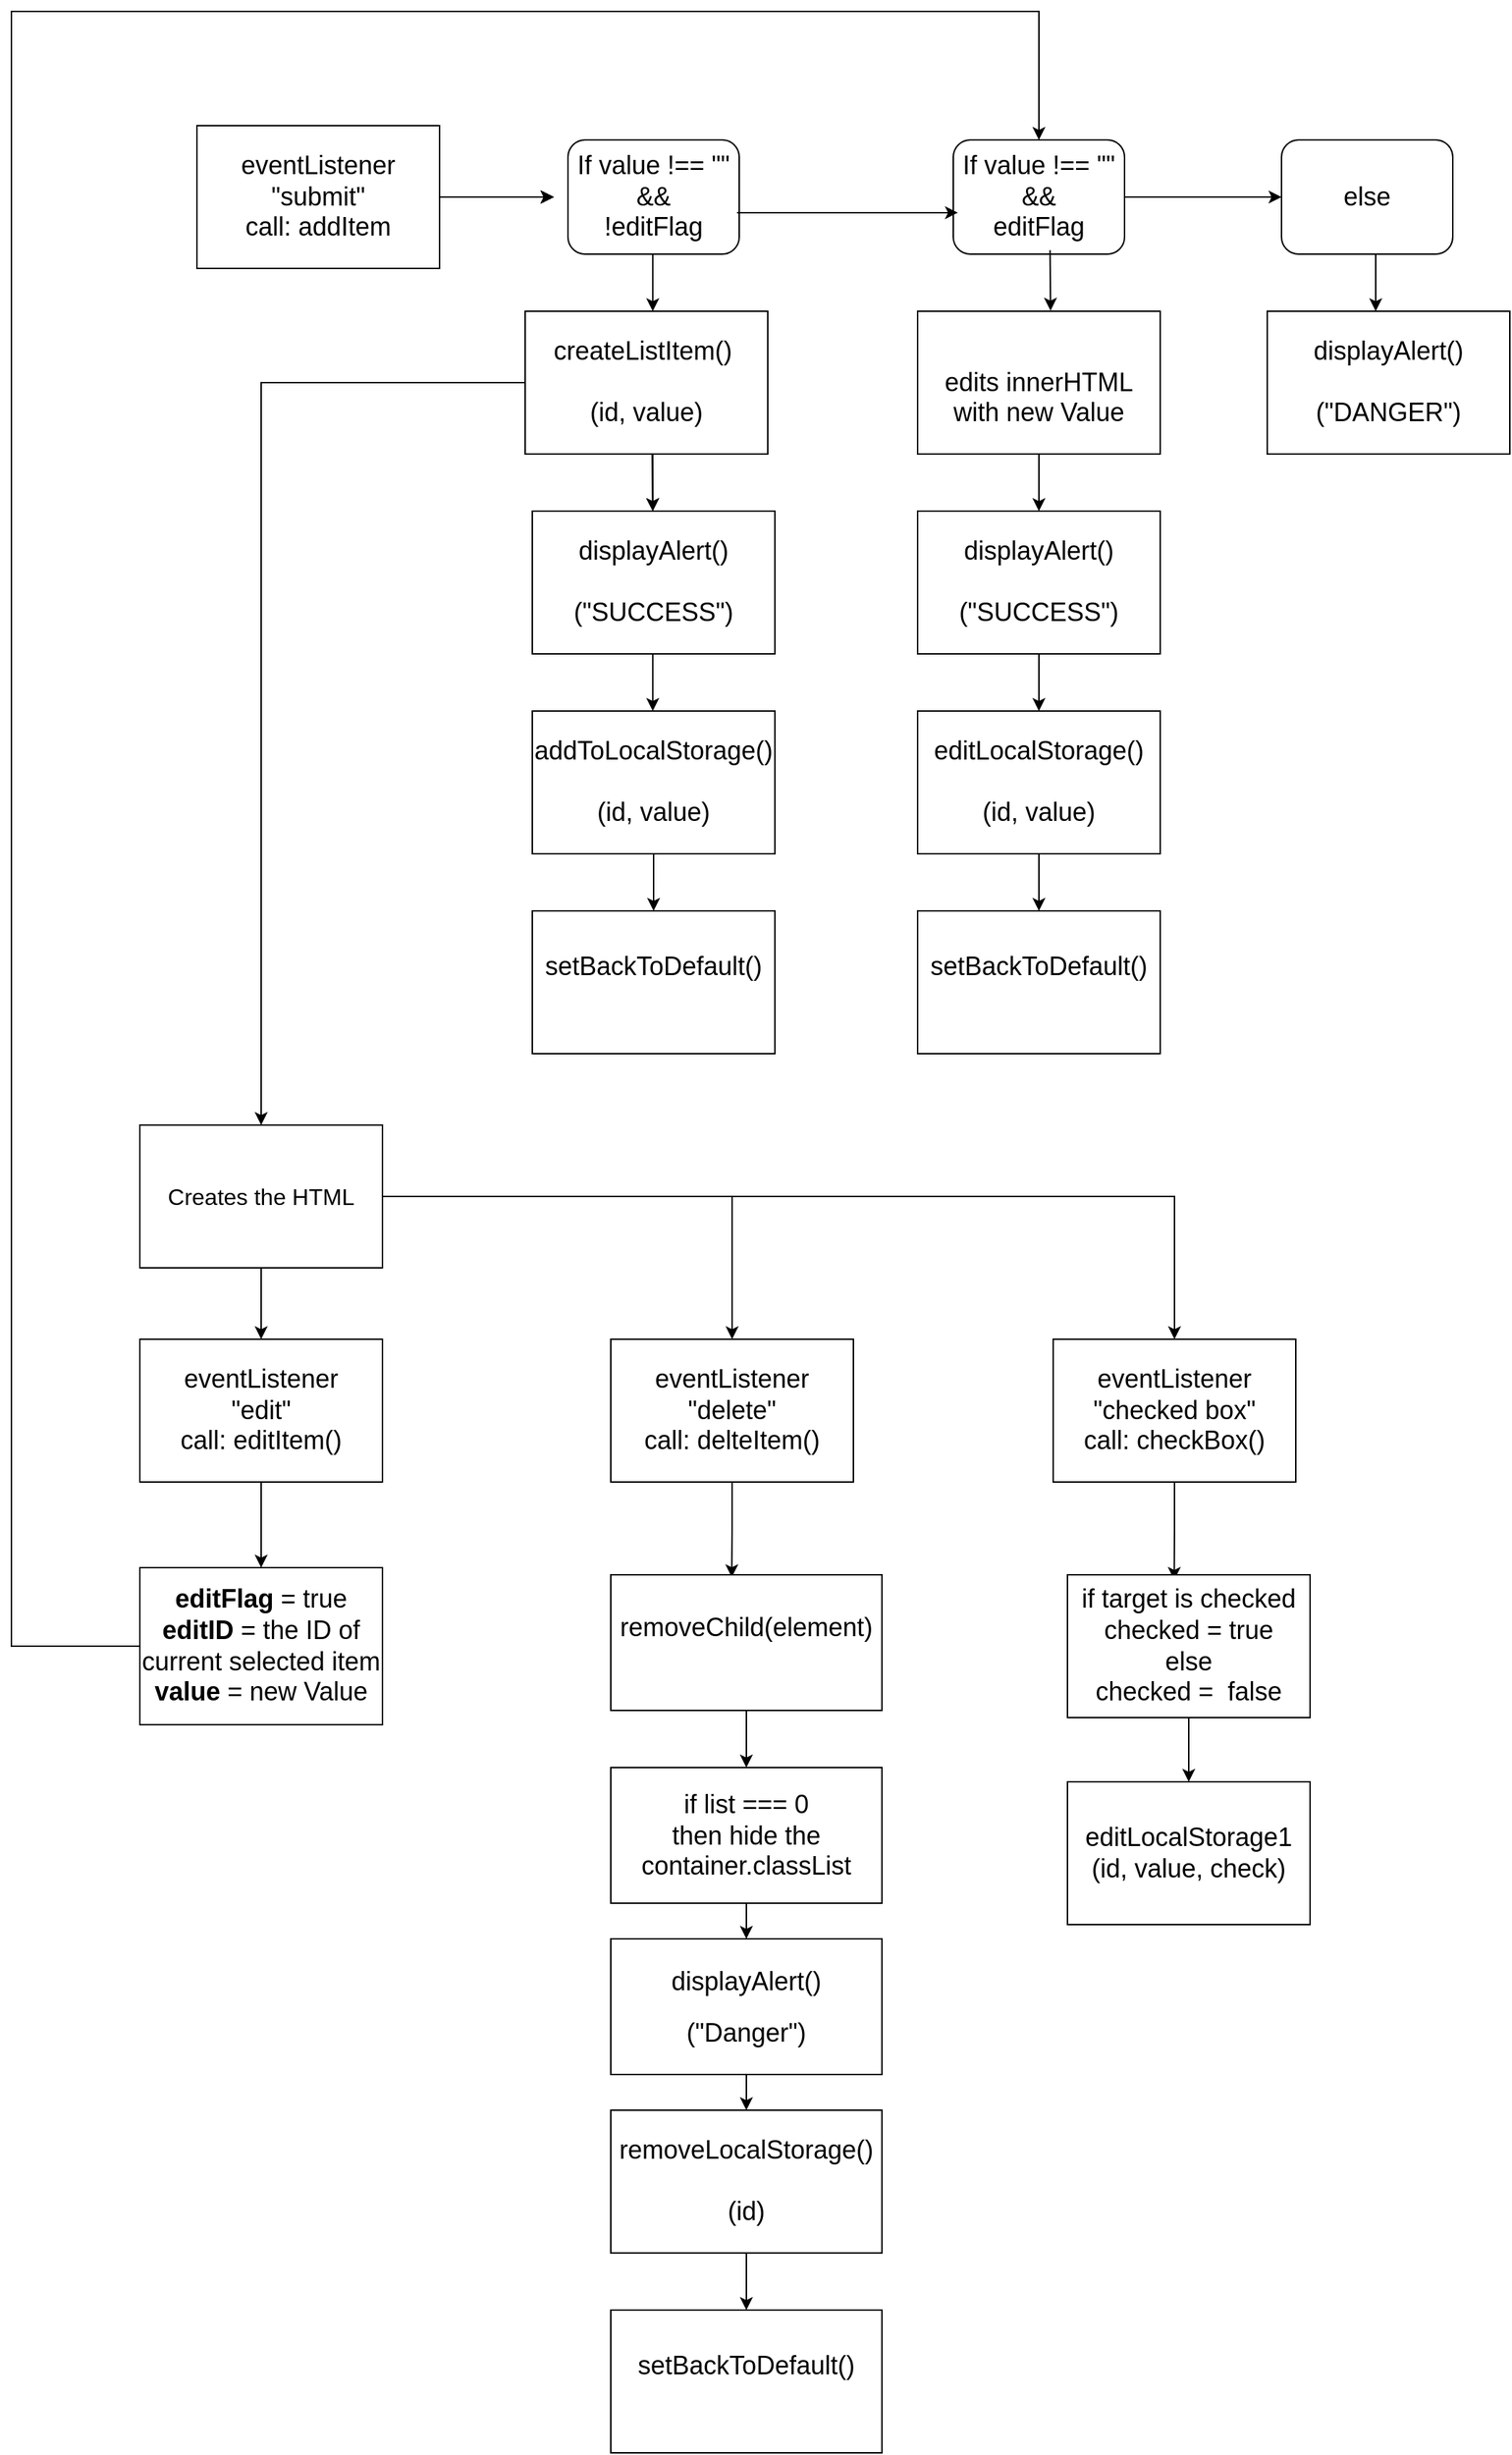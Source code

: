<mxfile version="15.7.3" type="device" pages="13"><diagram id="e093c3a3-07e3-3ea9-9c36-e4d661098359" name="01 - app"><mxGraphModel dx="1504" dy="680" grid="1" gridSize="10" guides="1" tooltips="1" connect="1" arrows="1" fold="1" page="1" pageScale="1" pageWidth="3300" pageHeight="4681" background="#ffffff" math="0" shadow="0"><root><mxCell id="0"/><mxCell id="1" parent="0"/><mxCell id="VBJ3UDyJaXbYeiHf7Ruk-11" value="&lt;font style=&quot;font-size: 18px&quot;&gt;eventListener&lt;br&gt;&quot;submit&quot;&lt;br&gt;call: addItem&lt;/font&gt;" style="rounded=0;whiteSpace=wrap;html=1;" vertex="1" parent="1"><mxGeometry x="230" y="180" width="170" height="100" as="geometry"/></mxCell><mxCell id="VBJ3UDyJaXbYeiHf7Ruk-12" value="" style="endArrow=classic;html=1;rounded=0;fontSize=18;exitX=1;exitY=0.5;exitDx=0;exitDy=0;" edge="1" parent="1" source="VBJ3UDyJaXbYeiHf7Ruk-11"><mxGeometry width="50" height="50" relative="1" as="geometry"><mxPoint x="410" y="245" as="sourcePoint"/><mxPoint x="480" y="230" as="targetPoint"/><Array as="points"/></mxGeometry></mxCell><mxCell id="VBJ3UDyJaXbYeiHf7Ruk-14" value="If value !== &quot;&quot;&lt;br&gt;&amp;amp;&amp;amp;&lt;br&gt;!editFlag" style="rounded=1;whiteSpace=wrap;html=1;fontSize=18;" vertex="1" parent="1"><mxGeometry x="490" y="190" width="120" height="80" as="geometry"/></mxCell><mxCell id="VBJ3UDyJaXbYeiHf7Ruk-73" style="edgeStyle=orthogonalEdgeStyle;rounded=0;orthogonalLoop=1;jettySize=auto;html=1;exitX=0;exitY=0.5;exitDx=0;exitDy=0;entryX=0.5;entryY=0;entryDx=0;entryDy=0;fontSize=18;" edge="1" parent="1" source="VBJ3UDyJaXbYeiHf7Ruk-17" target="VBJ3UDyJaXbYeiHf7Ruk-72"><mxGeometry relative="1" as="geometry"/></mxCell><mxCell id="VBJ3UDyJaXbYeiHf7Ruk-17" value="&lt;font style=&quot;font-size: 18px&quot;&gt;createListItem()&amp;nbsp;&lt;br&gt;&lt;br&gt;(id, value)&lt;/font&gt;" style="rounded=0;whiteSpace=wrap;html=1;" vertex="1" parent="1"><mxGeometry x="460" y="310" width="170" height="100" as="geometry"/></mxCell><mxCell id="VBJ3UDyJaXbYeiHf7Ruk-18" value="&lt;font style=&quot;font-size: 18px&quot;&gt;displayAlert()&lt;br&gt;&lt;br&gt;(&quot;SUCCESS&quot;)&lt;br&gt;&lt;/font&gt;" style="rounded=0;whiteSpace=wrap;html=1;" vertex="1" parent="1"><mxGeometry x="465" y="450" width="170" height="100" as="geometry"/></mxCell><mxCell id="VBJ3UDyJaXbYeiHf7Ruk-71" value="" style="edgeStyle=orthogonalEdgeStyle;rounded=0;orthogonalLoop=1;jettySize=auto;html=1;fontSize=18;" edge="1" parent="1" source="VBJ3UDyJaXbYeiHf7Ruk-19" target="VBJ3UDyJaXbYeiHf7Ruk-44"><mxGeometry relative="1" as="geometry"/></mxCell><mxCell id="VBJ3UDyJaXbYeiHf7Ruk-19" value="&lt;font style=&quot;font-size: 18px&quot;&gt;addToLocalStorage()&lt;br&gt;&lt;br&gt;(id, value)&lt;/font&gt;" style="rounded=0;whiteSpace=wrap;html=1;" vertex="1" parent="1"><mxGeometry x="465" y="590" width="170" height="100" as="geometry"/></mxCell><mxCell id="VBJ3UDyJaXbYeiHf7Ruk-40" value="" style="endArrow=classic;html=1;rounded=0;fontSize=18;" edge="1" parent="1"><mxGeometry width="50" height="50" relative="1" as="geometry"><mxPoint x="549.41" y="410" as="sourcePoint"/><mxPoint x="549.41" y="450" as="targetPoint"/></mxGeometry></mxCell><mxCell id="VBJ3UDyJaXbYeiHf7Ruk-42" value="" style="endArrow=classic;html=1;rounded=0;fontSize=18;" edge="1" parent="1"><mxGeometry width="50" height="50" relative="1" as="geometry"><mxPoint x="549.41" y="550" as="sourcePoint"/><mxPoint x="549.41" y="590" as="targetPoint"/></mxGeometry></mxCell><mxCell id="VBJ3UDyJaXbYeiHf7Ruk-43" value="" style="endArrow=classic;html=1;rounded=0;fontSize=18;" edge="1" parent="1"><mxGeometry width="50" height="50" relative="1" as="geometry"><mxPoint x="549.41" y="270" as="sourcePoint"/><mxPoint x="549.41" y="310" as="targetPoint"/></mxGeometry></mxCell><mxCell id="VBJ3UDyJaXbYeiHf7Ruk-44" value="&lt;font style=&quot;font-size: 18px&quot;&gt;setBackToDefault()&lt;br&gt;&lt;br&gt;&lt;/font&gt;" style="rounded=0;whiteSpace=wrap;html=1;" vertex="1" parent="1"><mxGeometry x="465" y="730" width="170" height="100" as="geometry"/></mxCell><mxCell id="VBJ3UDyJaXbYeiHf7Ruk-45" value="If value !== &quot;&quot;&lt;br&gt;&amp;amp;&amp;amp;&lt;br&gt;editFlag" style="rounded=1;whiteSpace=wrap;html=1;fontSize=18;" vertex="1" parent="1"><mxGeometry x="760" y="190" width="120" height="80" as="geometry"/></mxCell><mxCell id="VBJ3UDyJaXbYeiHf7Ruk-46" value="" style="endArrow=classic;html=1;rounded=0;fontSize=18;exitX=1;exitY=0.5;exitDx=0;exitDy=0;" edge="1" parent="1" source="VBJ3UDyJaXbYeiHf7Ruk-11"><mxGeometry width="50" height="50" relative="1" as="geometry"><mxPoint x="400" y="230" as="sourcePoint"/><mxPoint x="480" y="230" as="targetPoint"/><Array as="points"/></mxGeometry></mxCell><mxCell id="VBJ3UDyJaXbYeiHf7Ruk-47" value="" style="endArrow=classic;html=1;rounded=0;fontSize=18;exitX=1;exitY=0.5;exitDx=0;exitDy=0;" edge="1" parent="1" source="VBJ3UDyJaXbYeiHf7Ruk-11"><mxGeometry width="50" height="50" relative="1" as="geometry"><mxPoint x="400" y="230" as="sourcePoint"/><mxPoint x="480" y="230" as="targetPoint"/><Array as="points"><mxPoint x="430" y="230"/></Array></mxGeometry></mxCell><mxCell id="VBJ3UDyJaXbYeiHf7Ruk-48" value="" style="endArrow=classic;html=1;rounded=0;fontSize=18;exitX=1;exitY=0.5;exitDx=0;exitDy=0;" edge="1" parent="1" source="VBJ3UDyJaXbYeiHf7Ruk-11"><mxGeometry width="50" height="50" relative="1" as="geometry"><mxPoint x="400" y="230" as="sourcePoint"/><mxPoint x="480" y="230" as="targetPoint"/><Array as="points"/></mxGeometry></mxCell><mxCell id="VBJ3UDyJaXbYeiHf7Ruk-49" value="" style="endArrow=classic;html=1;rounded=0;fontSize=18;exitX=1;exitY=0.5;exitDx=0;exitDy=0;" edge="1" parent="1" source="VBJ3UDyJaXbYeiHf7Ruk-11"><mxGeometry width="50" height="50" relative="1" as="geometry"><mxPoint x="400" y="230" as="sourcePoint"/><mxPoint x="480" y="230" as="targetPoint"/><Array as="points"><mxPoint x="440" y="230"/></Array></mxGeometry></mxCell><mxCell id="VBJ3UDyJaXbYeiHf7Ruk-50" value="" style="endArrow=classic;html=1;rounded=0;fontSize=18;exitX=0.987;exitY=0.637;exitDx=0;exitDy=0;exitPerimeter=0;entryX=0.027;entryY=0.637;entryDx=0;entryDy=0;entryPerimeter=0;" edge="1" parent="1" source="VBJ3UDyJaXbYeiHf7Ruk-14" target="VBJ3UDyJaXbYeiHf7Ruk-45"><mxGeometry width="50" height="50" relative="1" as="geometry"><mxPoint x="660" y="255" as="sourcePoint"/><mxPoint x="750" y="240" as="targetPoint"/></mxGeometry></mxCell><mxCell id="VBJ3UDyJaXbYeiHf7Ruk-68" value="" style="edgeStyle=orthogonalEdgeStyle;rounded=0;orthogonalLoop=1;jettySize=auto;html=1;fontSize=18;" edge="1" parent="1" source="VBJ3UDyJaXbYeiHf7Ruk-52" target="VBJ3UDyJaXbYeiHf7Ruk-54"><mxGeometry relative="1" as="geometry"/></mxCell><mxCell id="VBJ3UDyJaXbYeiHf7Ruk-52" value="&lt;font style=&quot;font-size: 18px&quot;&gt;&lt;br&gt;edits innerHTML&lt;br&gt;with new Value&lt;br&gt;&lt;/font&gt;" style="rounded=0;whiteSpace=wrap;html=1;" vertex="1" parent="1"><mxGeometry x="735" y="310" width="170" height="100" as="geometry"/></mxCell><mxCell id="VBJ3UDyJaXbYeiHf7Ruk-69" value="" style="edgeStyle=orthogonalEdgeStyle;rounded=0;orthogonalLoop=1;jettySize=auto;html=1;fontSize=18;" edge="1" parent="1" source="VBJ3UDyJaXbYeiHf7Ruk-54" target="VBJ3UDyJaXbYeiHf7Ruk-55"><mxGeometry relative="1" as="geometry"/></mxCell><mxCell id="VBJ3UDyJaXbYeiHf7Ruk-54" value="&lt;font style=&quot;font-size: 18px&quot;&gt;displayAlert()&lt;br&gt;&lt;br&gt;(&quot;SUCCESS&quot;)&lt;br&gt;&lt;/font&gt;" style="rounded=0;whiteSpace=wrap;html=1;" vertex="1" parent="1"><mxGeometry x="735" y="450" width="170" height="100" as="geometry"/></mxCell><mxCell id="VBJ3UDyJaXbYeiHf7Ruk-70" value="" style="edgeStyle=orthogonalEdgeStyle;rounded=0;orthogonalLoop=1;jettySize=auto;html=1;fontSize=18;" edge="1" parent="1" source="VBJ3UDyJaXbYeiHf7Ruk-55" target="VBJ3UDyJaXbYeiHf7Ruk-56"><mxGeometry relative="1" as="geometry"/></mxCell><mxCell id="VBJ3UDyJaXbYeiHf7Ruk-55" value="&lt;font style=&quot;font-size: 18px&quot;&gt;editLocalStorage()&lt;br&gt;&lt;br&gt;(id, value)&lt;/font&gt;" style="rounded=0;whiteSpace=wrap;html=1;" vertex="1" parent="1"><mxGeometry x="735" y="590" width="170" height="100" as="geometry"/></mxCell><mxCell id="VBJ3UDyJaXbYeiHf7Ruk-56" value="&lt;font style=&quot;font-size: 18px&quot;&gt;setBackToDefault()&lt;br&gt;&lt;br&gt;&lt;/font&gt;" style="rounded=0;whiteSpace=wrap;html=1;" vertex="1" parent="1"><mxGeometry x="735" y="730" width="170" height="100" as="geometry"/></mxCell><mxCell id="VBJ3UDyJaXbYeiHf7Ruk-57" value="else" style="rounded=1;whiteSpace=wrap;html=1;fontSize=18;" vertex="1" parent="1"><mxGeometry x="990" y="190" width="120" height="80" as="geometry"/></mxCell><mxCell id="VBJ3UDyJaXbYeiHf7Ruk-58" value="&lt;font style=&quot;font-size: 18px&quot;&gt;displayAlert()&lt;br&gt;&lt;br&gt;(&quot;DANGER&quot;)&lt;br&gt;&lt;/font&gt;" style="rounded=0;whiteSpace=wrap;html=1;" vertex="1" parent="1"><mxGeometry x="980" y="310" width="170" height="100" as="geometry"/></mxCell><mxCell id="VBJ3UDyJaXbYeiHf7Ruk-59" value="" style="endArrow=classic;html=1;rounded=0;fontSize=18;entryX=0;entryY=0.5;entryDx=0;entryDy=0;exitX=1;exitY=0.5;exitDx=0;exitDy=0;" edge="1" parent="1" source="VBJ3UDyJaXbYeiHf7Ruk-45" target="VBJ3UDyJaXbYeiHf7Ruk-57"><mxGeometry width="50" height="50" relative="1" as="geometry"><mxPoint x="900" y="280" as="sourcePoint"/><mxPoint x="950" y="230" as="targetPoint"/><Array as="points"><mxPoint x="930" y="230"/></Array></mxGeometry></mxCell><mxCell id="VBJ3UDyJaXbYeiHf7Ruk-60" value="" style="endArrow=classic;html=1;rounded=0;fontSize=18;" edge="1" parent="1"><mxGeometry width="50" height="50" relative="1" as="geometry"><mxPoint x="1056" y="270" as="sourcePoint"/><mxPoint x="1056" y="310" as="targetPoint"/></mxGeometry></mxCell><mxCell id="VBJ3UDyJaXbYeiHf7Ruk-61" value="" style="endArrow=classic;html=1;rounded=0;fontSize=18;entryX=0.548;entryY=-0.004;entryDx=0;entryDy=0;entryPerimeter=0;exitX=0.565;exitY=0.966;exitDx=0;exitDy=0;exitPerimeter=0;" edge="1" parent="1" source="VBJ3UDyJaXbYeiHf7Ruk-45" target="VBJ3UDyJaXbYeiHf7Ruk-52"><mxGeometry width="50" height="50" relative="1" as="geometry"><mxPoint x="820" y="280" as="sourcePoint"/><mxPoint x="845" y="260" as="targetPoint"/></mxGeometry></mxCell><mxCell id="VBJ3UDyJaXbYeiHf7Ruk-63" value="" style="endArrow=classic;html=1;rounded=0;fontSize=18;" edge="1" parent="1"><mxGeometry width="50" height="50" relative="1" as="geometry"><mxPoint x="549" y="410" as="sourcePoint"/><mxPoint x="549.41" y="450" as="targetPoint"/></mxGeometry></mxCell><mxCell id="VBJ3UDyJaXbYeiHf7Ruk-75" style="edgeStyle=orthogonalEdgeStyle;rounded=0;orthogonalLoop=1;jettySize=auto;html=1;exitX=0.5;exitY=1;exitDx=0;exitDy=0;entryX=0.5;entryY=0;entryDx=0;entryDy=0;fontSize=18;" edge="1" parent="1" source="VBJ3UDyJaXbYeiHf7Ruk-72" target="VBJ3UDyJaXbYeiHf7Ruk-74"><mxGeometry relative="1" as="geometry"/></mxCell><mxCell id="VBJ3UDyJaXbYeiHf7Ruk-78" style="edgeStyle=orthogonalEdgeStyle;rounded=0;orthogonalLoop=1;jettySize=auto;html=1;exitX=1;exitY=0.5;exitDx=0;exitDy=0;entryX=0.5;entryY=0;entryDx=0;entryDy=0;fontSize=18;" edge="1" parent="1" source="VBJ3UDyJaXbYeiHf7Ruk-72" target="VBJ3UDyJaXbYeiHf7Ruk-76"><mxGeometry relative="1" as="geometry"><Array as="points"><mxPoint x="605" y="930"/></Array></mxGeometry></mxCell><mxCell id="VBJ3UDyJaXbYeiHf7Ruk-95" style="edgeStyle=orthogonalEdgeStyle;rounded=0;orthogonalLoop=1;jettySize=auto;html=1;exitX=1;exitY=0.5;exitDx=0;exitDy=0;entryX=0.5;entryY=0;entryDx=0;entryDy=0;fontSize=18;" edge="1" parent="1" source="VBJ3UDyJaXbYeiHf7Ruk-72" target="VBJ3UDyJaXbYeiHf7Ruk-94"><mxGeometry relative="1" as="geometry"/></mxCell><mxCell id="VBJ3UDyJaXbYeiHf7Ruk-72" value="&lt;font size=&quot;3&quot;&gt;Creates the HTML&lt;/font&gt;" style="rounded=0;whiteSpace=wrap;html=1;" vertex="1" parent="1"><mxGeometry x="190" y="880" width="170" height="100" as="geometry"/></mxCell><mxCell id="VBJ3UDyJaXbYeiHf7Ruk-80" style="edgeStyle=orthogonalEdgeStyle;rounded=0;orthogonalLoop=1;jettySize=auto;html=1;exitX=0.5;exitY=1;exitDx=0;exitDy=0;entryX=0.5;entryY=0;entryDx=0;entryDy=0;fontSize=18;" edge="1" parent="1" source="VBJ3UDyJaXbYeiHf7Ruk-74" target="VBJ3UDyJaXbYeiHf7Ruk-79"><mxGeometry relative="1" as="geometry"/></mxCell><mxCell id="VBJ3UDyJaXbYeiHf7Ruk-74" value="&lt;span style=&quot;font-size: 18px&quot;&gt;eventListener&lt;/span&gt;&lt;br style=&quot;font-size: 18px&quot;&gt;&lt;span style=&quot;font-size: 18px&quot;&gt;&quot;edit&quot;&lt;/span&gt;&lt;br style=&quot;font-size: 18px&quot;&gt;&lt;span style=&quot;font-size: 18px&quot;&gt;call: editItem()&lt;/span&gt;" style="rounded=0;whiteSpace=wrap;html=1;" vertex="1" parent="1"><mxGeometry x="190" y="1030" width="170" height="100" as="geometry"/></mxCell><mxCell id="VBJ3UDyJaXbYeiHf7Ruk-86" style="edgeStyle=orthogonalEdgeStyle;rounded=0;orthogonalLoop=1;jettySize=auto;html=1;exitX=0.5;exitY=1;exitDx=0;exitDy=0;entryX=0.446;entryY=0.018;entryDx=0;entryDy=0;entryPerimeter=0;fontSize=18;" edge="1" parent="1" source="VBJ3UDyJaXbYeiHf7Ruk-76" target="VBJ3UDyJaXbYeiHf7Ruk-82"><mxGeometry relative="1" as="geometry"/></mxCell><mxCell id="VBJ3UDyJaXbYeiHf7Ruk-76" value="&lt;span style=&quot;font-size: 18px&quot;&gt;eventListener&lt;/span&gt;&lt;br style=&quot;font-size: 18px&quot;&gt;&lt;span style=&quot;font-size: 18px&quot;&gt;&quot;delete&quot;&lt;/span&gt;&lt;br style=&quot;font-size: 18px&quot;&gt;&lt;span style=&quot;font-size: 18px&quot;&gt;call: delteItem()&lt;/span&gt;" style="rounded=0;whiteSpace=wrap;html=1;" vertex="1" parent="1"><mxGeometry x="520" y="1030" width="170" height="100" as="geometry"/></mxCell><mxCell id="VBJ3UDyJaXbYeiHf7Ruk-81" style="edgeStyle=orthogonalEdgeStyle;rounded=0;orthogonalLoop=1;jettySize=auto;html=1;exitX=0;exitY=0.5;exitDx=0;exitDy=0;entryX=0.5;entryY=0;entryDx=0;entryDy=0;fontSize=18;" edge="1" parent="1" source="VBJ3UDyJaXbYeiHf7Ruk-79" target="VBJ3UDyJaXbYeiHf7Ruk-45"><mxGeometry relative="1" as="geometry"><Array as="points"><mxPoint x="100" y="1245"/><mxPoint x="100" y="100"/><mxPoint x="820" y="100"/></Array></mxGeometry></mxCell><mxCell id="VBJ3UDyJaXbYeiHf7Ruk-79" value="&lt;font style=&quot;font-size: 18px&quot;&gt;&lt;b&gt;editFlag&lt;/b&gt; = true&lt;br&gt;&lt;b&gt;editID&lt;/b&gt; = the ID of current selected item&lt;br&gt;&lt;b&gt;value&lt;/b&gt; = new Value&lt;/font&gt;" style="rounded=0;whiteSpace=wrap;html=1;" vertex="1" parent="1"><mxGeometry x="190" y="1190" width="170" height="110" as="geometry"/></mxCell><mxCell id="VBJ3UDyJaXbYeiHf7Ruk-87" style="edgeStyle=orthogonalEdgeStyle;rounded=0;orthogonalLoop=1;jettySize=auto;html=1;exitX=0.5;exitY=1;exitDx=0;exitDy=0;entryX=0.5;entryY=0;entryDx=0;entryDy=0;fontSize=18;" edge="1" parent="1" source="VBJ3UDyJaXbYeiHf7Ruk-82" target="VBJ3UDyJaXbYeiHf7Ruk-84"><mxGeometry relative="1" as="geometry"/></mxCell><mxCell id="VBJ3UDyJaXbYeiHf7Ruk-82" value="&lt;span style=&quot;font-size: 18px&quot;&gt;removeChild(element)&lt;br&gt;&lt;br&gt;&lt;/span&gt;" style="rounded=0;whiteSpace=wrap;html=1;" vertex="1" parent="1"><mxGeometry x="520" y="1195" width="190" height="95" as="geometry"/></mxCell><mxCell id="VBJ3UDyJaXbYeiHf7Ruk-91" style="edgeStyle=orthogonalEdgeStyle;rounded=0;orthogonalLoop=1;jettySize=auto;html=1;exitX=0.5;exitY=1;exitDx=0;exitDy=0;entryX=0.5;entryY=0;entryDx=0;entryDy=0;fontSize=18;" edge="1" parent="1" source="VBJ3UDyJaXbYeiHf7Ruk-84" target="VBJ3UDyJaXbYeiHf7Ruk-88"><mxGeometry relative="1" as="geometry"/></mxCell><mxCell id="VBJ3UDyJaXbYeiHf7Ruk-84" value="&lt;span style=&quot;font-size: 18px&quot;&gt;if list === 0&lt;br&gt;then hide the container.classList&lt;br&gt;&lt;/span&gt;" style="rounded=0;whiteSpace=wrap;html=1;" vertex="1" parent="1"><mxGeometry x="520" y="1330" width="190" height="95" as="geometry"/></mxCell><mxCell id="VBJ3UDyJaXbYeiHf7Ruk-92" style="edgeStyle=orthogonalEdgeStyle;rounded=0;orthogonalLoop=1;jettySize=auto;html=1;exitX=0.5;exitY=1;exitDx=0;exitDy=0;entryX=0.5;entryY=0;entryDx=0;entryDy=0;fontSize=18;" edge="1" parent="1" source="VBJ3UDyJaXbYeiHf7Ruk-88" target="VBJ3UDyJaXbYeiHf7Ruk-89"><mxGeometry relative="1" as="geometry"/></mxCell><mxCell id="VBJ3UDyJaXbYeiHf7Ruk-88" value="&lt;span style=&quot;font-size: 18px&quot;&gt;displayAlert()&lt;/span&gt;&lt;br style=&quot;font-size: 18px&quot;&gt;&lt;br style=&quot;font-size: 18px&quot;&gt;&lt;span style=&quot;font-size: 18px&quot;&gt;(&quot;Danger&quot;)&lt;/span&gt;&lt;span style=&quot;font-size: 18px&quot;&gt;&lt;br&gt;&lt;/span&gt;" style="rounded=0;whiteSpace=wrap;html=1;" vertex="1" parent="1"><mxGeometry x="520" y="1450" width="190" height="95" as="geometry"/></mxCell><mxCell id="VBJ3UDyJaXbYeiHf7Ruk-93" style="edgeStyle=orthogonalEdgeStyle;rounded=0;orthogonalLoop=1;jettySize=auto;html=1;exitX=0.5;exitY=1;exitDx=0;exitDy=0;entryX=0.5;entryY=0;entryDx=0;entryDy=0;fontSize=18;" edge="1" parent="1" source="VBJ3UDyJaXbYeiHf7Ruk-89" target="VBJ3UDyJaXbYeiHf7Ruk-90"><mxGeometry relative="1" as="geometry"/></mxCell><mxCell id="VBJ3UDyJaXbYeiHf7Ruk-89" value="&lt;font style=&quot;font-size: 18px&quot;&gt;removeLocalStorage()&lt;br&gt;&lt;br&gt;(id)&lt;/font&gt;" style="rounded=0;whiteSpace=wrap;html=1;" vertex="1" parent="1"><mxGeometry x="520" y="1570" width="190" height="100" as="geometry"/></mxCell><mxCell id="VBJ3UDyJaXbYeiHf7Ruk-90" value="&lt;font style=&quot;font-size: 18px&quot;&gt;setBackToDefault()&lt;br&gt;&lt;br&gt;&lt;/font&gt;" style="rounded=0;whiteSpace=wrap;html=1;" vertex="1" parent="1"><mxGeometry x="520" y="1710" width="190" height="100" as="geometry"/></mxCell><mxCell id="VBJ3UDyJaXbYeiHf7Ruk-97" style="edgeStyle=orthogonalEdgeStyle;rounded=0;orthogonalLoop=1;jettySize=auto;html=1;exitX=0.5;exitY=1;exitDx=0;exitDy=0;entryX=0.44;entryY=0.036;entryDx=0;entryDy=0;entryPerimeter=0;fontSize=18;" edge="1" parent="1" source="VBJ3UDyJaXbYeiHf7Ruk-94" target="VBJ3UDyJaXbYeiHf7Ruk-96"><mxGeometry relative="1" as="geometry"/></mxCell><mxCell id="VBJ3UDyJaXbYeiHf7Ruk-94" value="&lt;span style=&quot;font-size: 18px&quot;&gt;eventListener&lt;/span&gt;&lt;br style=&quot;font-size: 18px&quot;&gt;&lt;span style=&quot;font-size: 18px&quot;&gt;&quot;checked box&quot;&lt;/span&gt;&lt;br style=&quot;font-size: 18px&quot;&gt;&lt;span style=&quot;font-size: 18px&quot;&gt;call: checkBox()&lt;/span&gt;" style="rounded=0;whiteSpace=wrap;html=1;" vertex="1" parent="1"><mxGeometry x="830" y="1030" width="170" height="100" as="geometry"/></mxCell><mxCell id="VBJ3UDyJaXbYeiHf7Ruk-99" style="edgeStyle=orthogonalEdgeStyle;rounded=0;orthogonalLoop=1;jettySize=auto;html=1;exitX=0.5;exitY=1;exitDx=0;exitDy=0;entryX=0.5;entryY=0;entryDx=0;entryDy=0;fontSize=18;" edge="1" parent="1" source="VBJ3UDyJaXbYeiHf7Ruk-96" target="VBJ3UDyJaXbYeiHf7Ruk-98"><mxGeometry relative="1" as="geometry"/></mxCell><mxCell id="VBJ3UDyJaXbYeiHf7Ruk-96" value="&lt;span style=&quot;font-size: 18px&quot;&gt;if target is checked&lt;br&gt;checked = true&lt;br&gt;else&lt;br&gt;checked =&amp;nbsp; false&lt;br&gt;&lt;/span&gt;" style="rounded=0;whiteSpace=wrap;html=1;" vertex="1" parent="1"><mxGeometry x="840" y="1195" width="170" height="100" as="geometry"/></mxCell><mxCell id="VBJ3UDyJaXbYeiHf7Ruk-98" value="&lt;span style=&quot;font-size: 18px&quot;&gt;editLocalStorage1&lt;br&gt;(id, value, check)&lt;br&gt;&lt;/span&gt;" style="rounded=0;whiteSpace=wrap;html=1;" vertex="1" parent="1"><mxGeometry x="840" y="1340" width="170" height="100" as="geometry"/></mxCell></root></mxGraphModel></diagram><diagram id="946bade9-0d8f-9310-f6a6-8017435e3fc8" name="02 - steps"><mxGraphModel dx="1278" dy="521" grid="1" gridSize="10" guides="1" tooltips="1" connect="1" arrows="1" fold="1" page="1" pageScale="1" pageWidth="3300" pageHeight="4681" background="#ffffff" math="0" shadow="0"><root><mxCell id="0"/><mxCell id="1" parent="0"/><mxCell id="2" value="Create Node JS web app" style="rounded=0;whiteSpace=wrap;html=1;strokeWidth=2;fontSize=20;align=center;" parent="1" vertex="1"><mxGeometry x="640" y="140" width="340" height="60" as="geometry"/></mxCell><mxCell id="3" value="Create a Dockerfile" style="rounded=0;whiteSpace=wrap;html=1;strokeWidth=2;fontSize=20;align=center;" parent="1" vertex="1"><mxGeometry x="640" y="218" width="340" height="60" as="geometry"/></mxCell><mxCell id="4" value="Build image from dockerfile" style="rounded=0;whiteSpace=wrap;html=1;strokeWidth=2;fontSize=20;align=center;" parent="1" vertex="1"><mxGeometry x="640" y="295" width="340" height="60" as="geometry"/></mxCell><mxCell id="5" value="Run image as container" style="rounded=0;whiteSpace=wrap;html=1;strokeWidth=2;fontSize=20;align=center;" parent="1" vertex="1"><mxGeometry x="640" y="373" width="340" height="60" as="geometry"/></mxCell><mxCell id="6" value="Connect to web app from a browser" style="rounded=0;whiteSpace=wrap;html=1;strokeWidth=2;fontSize=20;align=center;" parent="1" vertex="1"><mxGeometry x="640" y="450" width="340" height="60" as="geometry"/></mxCell><mxCell id="7" value="" style="endArrow=classic;html=1;strokeWidth=3;fontSize=20;" parent="1" edge="1"><mxGeometry width="50" height="50" relative="1" as="geometry"><mxPoint x="620" y="140" as="sourcePoint"/><mxPoint x="620" y="520" as="targetPoint"/></mxGeometry></mxCell><mxCell id="8" value="Steps" style="text;html=1;strokeColor=none;fillColor=none;align=center;verticalAlign=middle;whiteSpace=wrap;rounded=0;fontSize=20;" parent="1" vertex="1"><mxGeometry x="560" y="140" width="60" height="30" as="geometry"/></mxCell></root></mxGraphModel></diagram><diagram id="d43b1dd4-a18e-ed21-c289-a20c5afc6144" name="03 - disclaimer"><mxGraphModel dx="699" dy="318" grid="1" gridSize="10" guides="1" tooltips="1" connect="1" arrows="1" fold="1" page="1" pageScale="1" pageWidth="3300" pageHeight="4681" background="#ffffff" math="0" shadow="0"><root><mxCell id="0"/><mxCell id="1" parent="0"/><mxCell id="2" value="We're going to do a few things slightly wrong!" style="rounded=0;whiteSpace=wrap;html=1;strokeWidth=2;fontSize=20;align=center;fillColor=#fff2cc;strokeColor=#d6b656;" vertex="1" parent="1"><mxGeometry x="530" y="290" width="260" height="120" as="geometry"/></mxCell><mxCell id="3" value="Disclaimer" style="text;html=1;strokeColor=none;fillColor=none;align=center;verticalAlign=middle;whiteSpace=wrap;rounded=0;fontSize=20;fontStyle=1" vertex="1" parent="1"><mxGeometry x="580" y="260" width="160" height="30" as="geometry"/></mxCell></root></mxGraphModel></diagram><diagram id="644f3495-64bc-b4d1-0aa3-e7c8ec935e04" name="04 - node apps"><mxGraphModel dx="932" dy="424" grid="1" gridSize="10" guides="1" tooltips="1" connect="1" arrows="1" fold="1" page="1" pageScale="1" pageWidth="3300" pageHeight="4681" background="#ffffff" math="0" shadow="0"><root><mxCell id="0"/><mxCell id="1" parent="0"/><mxCell id="4" style="edgeStyle=orthogonalEdgeStyle;rounded=0;html=1;exitX=1;exitY=0.25;jettySize=auto;orthogonalLoop=1;strokeWidth=3;fontSize=20;" edge="1" parent="1" source="2" target="3"><mxGeometry relative="1" as="geometry"/></mxCell><mxCell id="6" style="edgeStyle=orthogonalEdgeStyle;rounded=0;html=1;exitX=1;exitY=0.75;jettySize=auto;orthogonalLoop=1;strokeWidth=3;fontSize=20;" edge="1" parent="1" source="2" target="5"><mxGeometry relative="1" as="geometry"/></mxCell><mxCell id="2" value="Node JS Apps" style="rounded=0;whiteSpace=wrap;html=1;strokeWidth=2;fontSize=20;align=center;fillColor=#dae8fc;strokeColor=#6c8ebf;" vertex="1" parent="1"><mxGeometry x="440" y="260" width="130" height="90" as="geometry"/></mxCell><mxCell id="8" style="edgeStyle=orthogonalEdgeStyle;rounded=0;html=1;exitX=1;exitY=0.5;jettySize=auto;orthogonalLoop=1;strokeWidth=3;fontSize=20;" edge="1" parent="1" source="3" target="7"><mxGeometry relative="1" as="geometry"/></mxCell><mxCell id="3" value="Have to install dependencies before running the app" style="rounded=0;whiteSpace=wrap;html=1;strokeWidth=2;fontSize=20;align=center;" vertex="1" parent="1"><mxGeometry x="640" y="170" width="230" height="90" as="geometry"/></mxCell><mxCell id="10" style="edgeStyle=orthogonalEdgeStyle;rounded=0;html=1;exitX=1;exitY=0.5;jettySize=auto;orthogonalLoop=1;strokeWidth=3;fontSize=20;" edge="1" parent="1" source="5" target="9"><mxGeometry relative="1" as="geometry"/></mxCell><mxCell id="5" value="Have to run a command to start up the server" style="rounded=0;whiteSpace=wrap;html=1;strokeWidth=2;fontSize=20;align=center;" vertex="1" parent="1"><mxGeometry x="640" y="350" width="230" height="90" as="geometry"/></mxCell><mxCell id="13" style="edgeStyle=orthogonalEdgeStyle;rounded=0;html=1;exitX=1;exitY=0.5;jettySize=auto;orthogonalLoop=1;strokeWidth=3;fontSize=20;" edge="1" parent="1" source="7" target="11"><mxGeometry relative="1" as="geometry"/></mxCell><mxCell id="7" value="Install deps by running&lt;br&gt;'&lt;b&gt;npm install&lt;/b&gt;'&lt;br&gt;" style="rounded=0;whiteSpace=wrap;html=1;strokeWidth=2;fontSize=20;align=center;" vertex="1" parent="1"><mxGeometry x="900" y="170" width="230" height="90" as="geometry"/></mxCell><mxCell id="15" style="edgeStyle=orthogonalEdgeStyle;rounded=0;html=1;exitX=1;exitY=0.5;jettySize=auto;orthogonalLoop=1;strokeWidth=3;fontSize=20;" edge="1" parent="1" source="9" target="12"><mxGeometry relative="1" as="geometry"/></mxCell><mxCell id="9" value="Start server by running '&lt;b&gt;npm start&lt;/b&gt;'" style="rounded=0;whiteSpace=wrap;html=1;strokeWidth=2;fontSize=20;align=center;" vertex="1" parent="1"><mxGeometry x="900" y="350" width="230" height="90" as="geometry"/></mxCell><mxCell id="11" value="Assumes 'npm' is installed!&lt;br&gt;" style="rounded=0;whiteSpace=wrap;html=1;strokeWidth=2;fontSize=20;align=center;fillColor=#fff2cc;strokeColor=#d6b656;" vertex="1" parent="1"><mxGeometry x="1150" y="170" width="190" height="90" as="geometry"/></mxCell><mxCell id="12" value="Assumes 'npm' is installed!&lt;br&gt;" style="rounded=0;whiteSpace=wrap;html=1;strokeWidth=2;fontSize=20;align=center;fillColor=#fff2cc;strokeColor=#d6b656;" vertex="1" parent="1"><mxGeometry x="1150" y="350" width="190" height="90" as="geometry"/></mxCell></root></mxGraphModel></diagram><diagram id="cb62f67a-4312-a840-cfaf-5e5d8f89aa9a" name="05 - commands"><mxGraphModel dx="932" dy="424" grid="1" gridSize="10" guides="1" tooltips="1" connect="1" arrows="1" fold="1" page="1" pageScale="1" pageWidth="3300" pageHeight="4681" background="#ffffff" math="0" shadow="0"><root><mxCell id="0"/><mxCell id="1" parent="0"/><mxCell id="11" style="edgeStyle=orthogonalEdgeStyle;rounded=0;html=1;exitX=1;exitY=0.5;jettySize=auto;orthogonalLoop=1;strokeWidth=3;fontSize=20;" edge="1" parent="1" source="4" target="10"><mxGeometry relative="1" as="geometry"/></mxCell><mxCell id="4" value="Specify a base image" style="rounded=0;whiteSpace=wrap;html=1;strokeWidth=2;fontSize=18;align=center;" vertex="1" parent="1"><mxGeometry x="670" y="250" width="250" height="60" as="geometry"/></mxCell><mxCell id="5" value="" style="endArrow=classic;html=1;strokeWidth=3;fontSize=18;" edge="1" parent="1"><mxGeometry width="50" height="50" relative="1" as="geometry"><mxPoint x="650" y="250" as="sourcePoint"/><mxPoint x="650" y="470" as="targetPoint"/></mxGeometry></mxCell><mxCell id="14" style="edgeStyle=orthogonalEdgeStyle;rounded=0;html=1;exitX=1;exitY=0.5;jettySize=auto;orthogonalLoop=1;strokeWidth=3;fontSize=20;" edge="1" parent="1" source="6" target="12"><mxGeometry relative="1" as="geometry"/></mxCell><mxCell id="6" value="Run some commands to install additional programs" style="rounded=0;whiteSpace=wrap;html=1;strokeWidth=2;fontSize=18;align=center;" vertex="1" parent="1"><mxGeometry x="670" y="330" width="250" height="60" as="geometry"/></mxCell><mxCell id="15" style="edgeStyle=orthogonalEdgeStyle;rounded=0;html=1;exitX=1;exitY=0.5;jettySize=auto;orthogonalLoop=1;strokeWidth=3;fontSize=20;" edge="1" parent="1" source="7" target="13"><mxGeometry relative="1" as="geometry"/></mxCell><mxCell id="7" value="Specify a command to run on container startup" style="rounded=0;whiteSpace=wrap;html=1;strokeWidth=2;fontSize=18;align=center;" vertex="1" parent="1"><mxGeometry x="670" y="410" width="250" height="60" as="geometry"/></mxCell><mxCell id="9" value="Flow" style="text;html=1;strokeColor=none;fillColor=none;align=center;verticalAlign=middle;whiteSpace=wrap;rounded=0;fontSize=18;" vertex="1" parent="1"><mxGeometry x="600" y="250" width="40" height="20" as="geometry"/></mxCell><mxCell id="10" value="FROM alpine" style="rounded=0;whiteSpace=wrap;html=1;strokeWidth=2;fontSize=18;align=center;" vertex="1" parent="1"><mxGeometry x="960" y="250" width="250" height="60" as="geometry"/></mxCell><mxCell id="12" value="RUN apk add --update redis" style="rounded=0;whiteSpace=wrap;html=1;strokeWidth=2;fontSize=18;align=center;" vertex="1" parent="1"><mxGeometry x="960" y="330" width="250" height="60" as="geometry"/></mxCell><mxCell id="13" value="CMD [&quot;redis-server&quot;]" style="rounded=0;whiteSpace=wrap;html=1;strokeWidth=2;fontSize=18;align=center;" vertex="1" parent="1"><mxGeometry x="960" y="410" width="250" height="60" as="geometry"/></mxCell><mxCell id="17" value="Template" style="rounded=0;whiteSpace=wrap;html=1;strokeWidth=2;fontSize=20;align=center;fillColor=#dae8fc;strokeColor=#6c8ebf;" vertex="1" parent="1"><mxGeometry x="730" y="180" width="120" height="60" as="geometry"/></mxCell><mxCell id="18" value="Redis" style="rounded=0;whiteSpace=wrap;html=1;strokeWidth=2;fontSize=20;align=center;fillColor=#dae8fc;strokeColor=#6c8ebf;" vertex="1" parent="1"><mxGeometry x="1025" y="180" width="120" height="60" as="geometry"/></mxCell><mxCell id="19" style="edgeStyle=orthogonalEdgeStyle;rounded=0;html=1;exitX=1;exitY=0.5;jettySize=auto;orthogonalLoop=1;strokeWidth=3;fontSize=20;" edge="1" target="22" parent="1"><mxGeometry relative="1" as="geometry"><mxPoint x="1209.833" y="280" as="sourcePoint"/></mxGeometry></mxCell><mxCell id="20" style="edgeStyle=orthogonalEdgeStyle;rounded=0;html=1;exitX=1;exitY=0.5;jettySize=auto;orthogonalLoop=1;strokeWidth=3;fontSize=20;" edge="1" target="23" parent="1"><mxGeometry relative="1" as="geometry"><mxPoint x="1209.833" y="360" as="sourcePoint"/></mxGeometry></mxCell><mxCell id="21" style="edgeStyle=orthogonalEdgeStyle;rounded=0;html=1;exitX=1;exitY=0.5;jettySize=auto;orthogonalLoop=1;strokeWidth=3;fontSize=20;" edge="1" target="24" parent="1"><mxGeometry relative="1" as="geometry"><mxPoint x="1209.833" y="440" as="sourcePoint"/></mxGeometry></mxCell><mxCell id="22" value="FROM alpine" style="rounded=0;whiteSpace=wrap;html=1;strokeWidth=2;fontSize=18;align=center;" vertex="1" parent="1"><mxGeometry x="1249.5" y="250" width="250" height="60" as="geometry"/></mxCell><mxCell id="23" value="RUN npm install" style="rounded=0;whiteSpace=wrap;html=1;strokeWidth=2;fontSize=18;align=center;" vertex="1" parent="1"><mxGeometry x="1249.5" y="330" width="250" height="60" as="geometry"/></mxCell><mxCell id="24" value="CMD [&quot;npm&quot;, &quot;start&quot;]" style="rounded=0;whiteSpace=wrap;html=1;strokeWidth=2;fontSize=18;align=center;" vertex="1" parent="1"><mxGeometry x="1249.5" y="410" width="250" height="60" as="geometry"/></mxCell><mxCell id="25" value="Node" style="rounded=0;whiteSpace=wrap;html=1;strokeWidth=2;fontSize=20;align=center;fillColor=#dae8fc;strokeColor=#6c8ebf;" vertex="1" parent="1"><mxGeometry x="1310" y="180" width="120" height="60" as="geometry"/></mxCell></root></mxGraphModel></diagram><diagram id="623472db-cd22-1839-230f-52585c8f5113" name="06 - alpine"><mxGraphModel dx="932" dy="424" grid="1" gridSize="10" guides="1" tooltips="1" connect="1" arrows="1" fold="1" page="1" pageScale="1" pageWidth="3300" pageHeight="4681" background="#ffffff" math="0" shadow="0"><root><mxCell id="0"/><mxCell id="1" parent="0"/><mxCell id="2" value="&lt;b&gt;Programs Included in the Alpine Image&lt;br&gt;&lt;br&gt;&lt;br&gt;&lt;br&gt;&lt;br&gt;&lt;br&gt;&lt;/b&gt;&lt;br&gt;" style="rounded=0;whiteSpace=wrap;html=1;strokeWidth=2;fontSize=20;align=center;fillColor=#dae8fc;strokeColor=#6c8ebf;" vertex="1" parent="1"><mxGeometry x="450" y="240" width="400" height="200" as="geometry"/></mxCell><mxCell id="3" value="&lt;i&gt;Not much&lt;/i&gt;" style="ellipse;shape=cloud;whiteSpace=wrap;html=1;strokeWidth=2;fontSize=20;align=center;" vertex="1" parent="1"><mxGeometry x="550" y="310" width="200" height="100" as="geometry"/></mxCell></root></mxGraphModel></diagram><diagram id="450a71ee-96fb-4028-3fdf-5c1f339df9ad" name="07 - build"><mxGraphModel dx="932" dy="424" grid="1" gridSize="10" guides="1" tooltips="1" connect="1" arrows="1" fold="1" page="1" pageScale="1" pageWidth="3300" pageHeight="4681" background="#ffffff" math="0" shadow="0"><root><mxCell id="0"/><mxCell id="1" parent="0"/><mxCell id="3" value="" style="rounded=0;whiteSpace=wrap;html=1;strokeWidth=4;fontSize=18;align=center;fillColor=none;dashed=1;dashPattern=1 1;strokeColor=#b85450;" vertex="1" parent="1"><mxGeometry x="815" y="148" width="317" height="382" as="geometry"/></mxCell><mxCell id="4" style="edgeStyle=orthogonalEdgeStyle;rounded=0;html=1;exitX=0.5;exitY=1;jettySize=auto;orthogonalLoop=1;strokeWidth=3;fontSize=18;" edge="1" source="5" parent="1"><mxGeometry relative="1" as="geometry"><mxPoint x="915.333" y="263.333" as="targetPoint"/></mxGeometry></mxCell><mxCell id="5" value="" style="rounded=0;whiteSpace=wrap;html=1;strokeWidth=2;fontSize=24;align=center;fillColor=#dae8fc;strokeColor=#6c8ebf;" vertex="1" parent="1"><mxGeometry x="840" y="163" width="150" height="60" as="geometry"/></mxCell><mxCell id="6" value="Container" style="text;html=1;strokeColor=none;fillColor=none;align=center;verticalAlign=middle;whiteSpace=wrap;rounded=0;dashed=1;dashPattern=1 1;fontSize=18;fontStyle=1" vertex="1" parent="1"><mxGeometry x="962" y="123" width="40" height="20" as="geometry"/></mxCell><mxCell id="7" value="Network" style="rounded=0;whiteSpace=wrap;html=1;strokeWidth=2;fontSize=14;align=center;fillColor=#dae8fc;strokeColor=#6c8ebf;" vertex="1" parent="1"><mxGeometry x="916.5" y="363" width="82" height="40" as="geometry"/></mxCell><mxCell id="8" value="Kernel" style="rounded=0;whiteSpace=wrap;html=1;strokeWidth=2;fillColor=#ffffff;fontSize=18;align=center;strokeColor=#000000;" vertex="1" parent="1"><mxGeometry x="855" y="263" width="335" height="60" as="geometry"/></mxCell><mxCell id="9" value="RAM" style="rounded=0;whiteSpace=wrap;html=1;strokeWidth=2;fontSize=14;align=center;fillColor=#dae8fc;strokeColor=#6c8ebf;" vertex="1" parent="1"><mxGeometry x="827" y="363" width="82" height="40" as="geometry"/></mxCell><mxCell id="10" value="CPU" style="rounded=0;whiteSpace=wrap;html=1;strokeWidth=2;fontSize=14;align=center;fillColor=#dae8fc;strokeColor=#6c8ebf;" vertex="1" parent="1"><mxGeometry x="1009" y="363" width="82" height="40" as="geometry"/></mxCell><mxCell id="11" style="edgeStyle=orthogonalEdgeStyle;rounded=0;html=1;exitX=0.5;exitY=1;jettySize=auto;orthogonalLoop=1;strokeWidth=3;fontSize=18;" edge="1" parent="1"><mxGeometry relative="1" as="geometry"><mxPoint x="916" y="323" as="sourcePoint"/><mxPoint x="916" y="353.333" as="targetPoint"/></mxGeometry></mxCell><mxCell id="12" value="" style="rounded=0;whiteSpace=wrap;html=1;strokeWidth=2;fontSize=14;align=center;fillColor=#dae8fc;strokeColor=#6c8ebf;" vertex="1" parent="1"><mxGeometry x="445" y="422" width="170" height="105" as="geometry"/></mxCell><mxCell id="13" value="Node:alpine Image" style="rounded=0;whiteSpace=wrap;html=1;strokeWidth=2;fontSize=18;align=center;fillColor=#ffffff;strokeColor=#000000;fontStyle=1" vertex="1" parent="1"><mxGeometry x="445" y="350" width="310" height="43" as="geometry"/></mxCell><mxCell id="14" value="bin" style="rounded=0;whiteSpace=wrap;html=1;strokeWidth=2;fontSize=12;align=center;" vertex="1" parent="1"><mxGeometry x="460" y="439.5" width="40" height="30" as="geometry"/></mxCell><mxCell id="15" value="FS Snapshot" style="rounded=0;whiteSpace=wrap;html=1;strokeWidth=2;fontSize=16;align=center;fillColor=#d5e8d4;strokeColor=#82b366;fontStyle=0" vertex="1" parent="1"><mxGeometry x="445" y="393" width="170" height="29" as="geometry"/></mxCell><mxCell id="16" value="Startup Command" style="rounded=0;whiteSpace=wrap;html=1;strokeWidth=2;fontSize=16;align=center;fillColor=#d5e8d4;strokeColor=#82b366;fontStyle=0" vertex="1" parent="1"><mxGeometry x="615" y="393" width="140" height="29" as="geometry"/></mxCell><mxCell id="17" value="" style="rounded=0;whiteSpace=wrap;html=1;strokeWidth=2;fontSize=14;align=center;fillColor=#dae8fc;strokeColor=#6c8ebf;" vertex="1" parent="1"><mxGeometry x="615" y="422" width="140" height="105" as="geometry"/></mxCell><mxCell id="18" value="???" style="rounded=0;whiteSpace=wrap;html=1;strokeWidth=2;fontSize=12;align=center;" vertex="1" parent="1"><mxGeometry x="625" y="459.5" width="120" height="30" as="geometry"/></mxCell><mxCell id="19" value="Running process" style="text;html=1;strokeColor=none;fillColor=none;align=left;verticalAlign=middle;whiteSpace=wrap;rounded=0;fontSize=13;fontStyle=2" vertex="1" parent="1"><mxGeometry x="999" y="183" width="40" height="20" as="geometry"/></mxCell><mxCell id="20" value="" style="shape=curlyBracket;whiteSpace=wrap;html=1;rounded=1;strokeWidth=2;fontSize=14;align=center;rotation=180;" vertex="1" parent="1"><mxGeometry x="1002" y="408.5" width="22" height="105" as="geometry"/></mxCell><mxCell id="21" value="Hard drive segment for this process" style="text;html=1;strokeColor=none;fillColor=none;align=left;verticalAlign=middle;whiteSpace=wrap;rounded=0;fontSize=11;" vertex="1" parent="1"><mxGeometry x="1024" y="431" width="106" height="60" as="geometry"/></mxCell><mxCell id="22" value="dev" style="rounded=0;whiteSpace=wrap;html=1;strokeWidth=2;fontSize=12;align=center;" vertex="1" parent="1"><mxGeometry x="510" y="439.5" width="40" height="30" as="geometry"/></mxCell><mxCell id="23" value="etc" style="rounded=0;whiteSpace=wrap;html=1;strokeWidth=2;fontSize=12;align=center;" vertex="1" parent="1"><mxGeometry x="560" y="439.5" width="40" height="30" as="geometry"/></mxCell><mxCell id="24" value="home" style="rounded=0;whiteSpace=wrap;html=1;strokeWidth=2;fontSize=12;align=center;" vertex="1" parent="1"><mxGeometry x="460" y="479.5" width="40" height="30" as="geometry"/></mxCell><mxCell id="25" value="proc" style="rounded=0;whiteSpace=wrap;html=1;strokeWidth=2;fontSize=12;align=center;" vertex="1" parent="1"><mxGeometry x="510" y="479.5" width="40" height="30" as="geometry"/></mxCell><mxCell id="26" value="" style="rounded=0;whiteSpace=wrap;html=1;strokeWidth=2;fontSize=12;align=center;" vertex="1" parent="1"><mxGeometry x="854" y="178" width="127" height="30" as="geometry"/></mxCell><mxCell id="27" value="FROM" style="rounded=0;whiteSpace=wrap;html=1;strokeWidth=2;fontSize=20;align=center;fillColor=#dae8fc;strokeColor=#6c8ebf;" vertex="1" parent="1"><mxGeometry x="460" y="128" width="80" height="40" as="geometry"/></mxCell><mxCell id="28" value="node:alpine" style="rounded=0;whiteSpace=wrap;html=1;strokeWidth=2;fontSize=20;align=center;" vertex="1" parent="1"><mxGeometry x="540" y="128" width="220" height="40" as="geometry"/></mxCell><mxCell id="46" style="edgeStyle=orthogonalEdgeStyle;rounded=0;html=1;exitX=0;exitY=0.25;entryX=0;entryY=0.5;jettySize=auto;orthogonalLoop=1;strokeWidth=3;fontSize=24;" edge="1" parent="1" source="30" target="27"><mxGeometry relative="1" as="geometry"/></mxCell><mxCell id="30" value="RUN" style="rounded=0;whiteSpace=wrap;html=1;strokeWidth=2;fontSize=20;align=center;fillColor=#dae8fc;strokeColor=#6c8ebf;" vertex="1" parent="1"><mxGeometry x="460" y="178" width="80" height="42" as="geometry"/></mxCell><mxCell id="31" value="npm install" style="rounded=0;whiteSpace=wrap;html=1;strokeWidth=2;fontSize=20;align=center;" vertex="1" parent="1"><mxGeometry x="540" y="178" width="220" height="42" as="geometry"/></mxCell><mxCell id="33" value="CMD" style="rounded=0;whiteSpace=wrap;html=1;strokeWidth=2;fontSize=20;align=center;fillColor=#dae8fc;strokeColor=#6c8ebf;" vertex="1" parent="1"><mxGeometry x="460" y="233" width="80" height="37" as="geometry"/></mxCell><mxCell id="34" value="[&quot;npm&quot;, &quot;start&quot;]" style="rounded=0;whiteSpace=wrap;html=1;strokeWidth=2;fontSize=20;align=center;" vertex="1" parent="1"><mxGeometry x="539" y="233" width="221" height="37" as="geometry"/></mxCell><mxCell id="35" value="redis" style="rounded=0;whiteSpace=wrap;html=1;strokeWidth=2;fontSize=12;align=center;" vertex="1" parent="1"><mxGeometry x="560" y="479.5" width="40" height="30" as="geometry"/></mxCell><mxCell id="36" style="edgeStyle=orthogonalEdgeStyle;rounded=0;html=1;exitX=0.5;exitY=1;entryX=0.5;entryY=1;jettySize=auto;orthogonalLoop=1;strokeWidth=3;fontSize=20;" edge="1" source="35" target="35" parent="1"><mxGeometry relative="1" as="geometry"/></mxCell><mxCell id="37" value="" style="rounded=0;whiteSpace=wrap;html=1;strokeWidth=2;fontSize=14;align=center;fillColor=#dae8fc;strokeColor=#6c8ebf;" vertex="1" parent="1"><mxGeometry x="445" y="422" width="170" height="105" as="geometry"/></mxCell><mxCell id="38" value="bin" style="rounded=0;whiteSpace=wrap;html=1;strokeWidth=2;fontSize=12;align=center;" vertex="1" parent="1"><mxGeometry x="460" y="439.5" width="40" height="30" as="geometry"/></mxCell><mxCell id="39" value="dev" style="rounded=0;whiteSpace=wrap;html=1;strokeWidth=2;fontSize=12;align=center;" vertex="1" parent="1"><mxGeometry x="510" y="439.5" width="40" height="30" as="geometry"/></mxCell><mxCell id="40" value="etc" style="rounded=0;whiteSpace=wrap;html=1;strokeWidth=2;fontSize=12;align=center;" vertex="1" parent="1"><mxGeometry x="560" y="439.5" width="40" height="30" as="geometry"/></mxCell><mxCell id="41" value="home" style="rounded=0;whiteSpace=wrap;html=1;strokeWidth=2;fontSize=12;align=center;" vertex="1" parent="1"><mxGeometry x="460" y="479.5" width="40" height="30" as="geometry"/></mxCell><mxCell id="42" value="proc" style="rounded=0;whiteSpace=wrap;html=1;strokeWidth=2;fontSize=12;align=center;" vertex="1" parent="1"><mxGeometry x="510" y="479.5" width="40" height="30" as="geometry"/></mxCell><mxCell id="44" style="edgeStyle=orthogonalEdgeStyle;rounded=0;html=1;exitX=0.5;exitY=1;entryX=0.5;entryY=1;jettySize=auto;orthogonalLoop=1;strokeWidth=3;fontSize=20;" edge="1" parent="1"><mxGeometry relative="1" as="geometry"><mxPoint x="580" y="509.333" as="sourcePoint"/><mxPoint x="580" y="509.333" as="targetPoint"/></mxGeometry></mxCell><mxCell id="45" value="REST OF HARD DRIVE!!!!!" style="rounded=0;whiteSpace=wrap;html=1;strokeWidth=2;fontSize=24;align=center;fillColor=#dae8fc;strokeColor=#6c8ebf;fontStyle=1" vertex="1" parent="1"><mxGeometry x="829" y="527" width="170" height="303" as="geometry"/></mxCell><mxCell id="47" value="" style="rounded=0;whiteSpace=wrap;html=1;strokeWidth=2;fontSize=14;align=center;fillColor=#dae8fc;strokeColor=#6c8ebf;" vertex="1" parent="1"><mxGeometry x="827" y="408.5" width="170" height="105" as="geometry"/></mxCell><mxCell id="48" value="bin" style="rounded=0;whiteSpace=wrap;html=1;strokeWidth=2;fontSize=12;align=center;" vertex="1" parent="1"><mxGeometry x="842" y="426" width="40" height="30" as="geometry"/></mxCell><mxCell id="49" value="dev" style="rounded=0;whiteSpace=wrap;html=1;strokeWidth=2;fontSize=12;align=center;" vertex="1" parent="1"><mxGeometry x="892" y="426" width="40" height="30" as="geometry"/></mxCell><mxCell id="50" value="etc" style="rounded=0;whiteSpace=wrap;html=1;strokeWidth=2;fontSize=12;align=center;" vertex="1" parent="1"><mxGeometry x="942" y="426" width="40" height="30" as="geometry"/></mxCell><mxCell id="51" value="home" style="rounded=0;whiteSpace=wrap;html=1;strokeWidth=2;fontSize=12;align=center;" vertex="1" parent="1"><mxGeometry x="842" y="466" width="40" height="30" as="geometry"/></mxCell><mxCell id="52" value="proc" style="rounded=0;whiteSpace=wrap;html=1;strokeWidth=2;fontSize=12;align=center;" vertex="1" parent="1"><mxGeometry x="892" y="466" width="40" height="30" as="geometry"/></mxCell><mxCell id="53" value="redis" style="rounded=0;whiteSpace=wrap;html=1;strokeWidth=2;fontSize=12;align=center;" vertex="1" parent="1"><mxGeometry x="942" y="466" width="40" height="30" as="geometry"/></mxCell><mxCell id="54" style="edgeStyle=orthogonalEdgeStyle;rounded=0;html=1;exitX=0.5;exitY=1;entryX=0.5;entryY=1;jettySize=auto;orthogonalLoop=1;strokeWidth=3;fontSize=20;" edge="1" source="53" target="53" parent="1"><mxGeometry relative="1" as="geometry"/></mxCell><mxCell id="55" value="" style="rounded=0;whiteSpace=wrap;html=1;strokeWidth=2;fontSize=14;align=center;fillColor=#dae8fc;strokeColor=#6c8ebf;" vertex="1" parent="1"><mxGeometry x="827" y="408.5" width="170" height="105" as="geometry"/></mxCell><mxCell id="56" value="bin" style="rounded=0;whiteSpace=wrap;html=1;strokeWidth=2;fontSize=12;align=center;" vertex="1" parent="1"><mxGeometry x="842" y="426" width="40" height="30" as="geometry"/></mxCell><mxCell id="57" value="dev" style="rounded=0;whiteSpace=wrap;html=1;strokeWidth=2;fontSize=12;align=center;" vertex="1" parent="1"><mxGeometry x="892" y="426" width="40" height="30" as="geometry"/></mxCell><mxCell id="58" value="etc" style="rounded=0;whiteSpace=wrap;html=1;strokeWidth=2;fontSize=12;align=center;" vertex="1" parent="1"><mxGeometry x="942" y="426" width="40" height="30" as="geometry"/></mxCell><mxCell id="59" value="home" style="rounded=0;whiteSpace=wrap;html=1;strokeWidth=2;fontSize=12;align=center;" vertex="1" parent="1"><mxGeometry x="842" y="466" width="40" height="30" as="geometry"/></mxCell><mxCell id="60" value="proc" style="rounded=0;whiteSpace=wrap;html=1;strokeWidth=2;fontSize=12;align=center;" vertex="1" parent="1"><mxGeometry x="892" y="466" width="40" height="30" as="geometry"/></mxCell></root></mxGraphModel></diagram><diagram id="52967264-bb19-6746-22db-0849d0b9bc7b" name="09 - copy"><mxGraphModel dx="1278" dy="521" grid="1" gridSize="10" guides="1" tooltips="1" connect="1" arrows="1" fold="1" page="1" pageScale="1" pageWidth="3300" pageHeight="4681" background="#ffffff" math="0" shadow="0"><root><mxCell id="0"/><mxCell id="1" parent="0"/><mxCell id="2" value="COPY" style="rounded=0;whiteSpace=wrap;html=1;strokeWidth=2;fontSize=20;align=center;fillColor=#dae8fc;strokeColor=#6c8ebf;" parent="1" vertex="1"><mxGeometry x="410" y="269" width="120" height="60" as="geometry"/></mxCell><mxCell id="3" value="./" style="rounded=0;whiteSpace=wrap;html=1;strokeWidth=2;fontSize=20;align=center;" parent="1" vertex="1"><mxGeometry x="530" y="269" width="140" height="60" as="geometry"/></mxCell><mxCell id="4" value="./" style="rounded=0;whiteSpace=wrap;html=1;strokeWidth=2;fontSize=20;align=center;" parent="1" vertex="1"><mxGeometry x="670" y="269" width="140" height="60" as="geometry"/></mxCell><mxCell id="5" value="" style="shape=curlyBracket;whiteSpace=wrap;html=1;rounded=1;strokeWidth=2;fontSize=24;align=center;rotation=-90;" parent="1" vertex="1"><mxGeometry x="590" y="280" width="20" height="140" as="geometry"/></mxCell><mxCell id="6" value="" style="shape=curlyBracket;whiteSpace=wrap;html=1;rounded=1;strokeWidth=2;fontSize=24;align=center;rotation=90;" parent="1" vertex="1"><mxGeometry x="730" y="180" width="20" height="140" as="geometry"/></mxCell><mxCell id="7" value="Path to folder to copy from on *your machine* relative to build context" style="text;html=1;strokeColor=none;fillColor=none;align=center;verticalAlign=middle;whiteSpace=wrap;rounded=0;fontSize=24;" parent="1" vertex="1"><mxGeometry x="490" y="410" width="220" height="20" as="geometry"/></mxCell><mxCell id="8" value="Place to copy stuff to inside *the container*" style="text;html=1;strokeColor=none;fillColor=none;align=center;verticalAlign=middle;whiteSpace=wrap;rounded=0;fontSize=24;" parent="1" vertex="1"><mxGeometry x="630" y="180" width="220" height="20" as="geometry"/></mxCell></root></mxGraphModel></diagram><diagram id="0094afca-8ed5-7b19-b53f-4a4dcc52ef8f" name="08 - copy"><mxGraphModel dx="932" dy="424" grid="1" gridSize="10" guides="1" tooltips="1" connect="1" arrows="1" fold="1" page="1" pageScale="1" pageWidth="3300" pageHeight="4681" background="#ffffff" math="0" shadow="0"><root><mxCell id="0"/><mxCell id="1" parent="0"/><mxCell id="4" value="FROM" style="rounded=0;whiteSpace=wrap;html=1;strokeWidth=2;fontSize=20;align=center;fillColor=#dae8fc;strokeColor=#6c8ebf;" vertex="1" parent="1"><mxGeometry x="410" y="190" width="120" height="60" as="geometry"/></mxCell><mxCell id="5" value="node:alpine" style="rounded=0;whiteSpace=wrap;html=1;strokeWidth=2;fontSize=20;align=center;" vertex="1" parent="1"><mxGeometry x="530" y="190" width="370" height="60" as="geometry"/></mxCell><mxCell id="6" value="RUN" style="rounded=0;whiteSpace=wrap;html=1;strokeWidth=2;fontSize=20;align=center;fillColor=#dae8fc;strokeColor=#6c8ebf;" vertex="1" parent="1"><mxGeometry x="410" y="348" width="120" height="60" as="geometry"/></mxCell><mxCell id="7" value="npm install" style="rounded=0;whiteSpace=wrap;html=1;strokeWidth=2;fontSize=20;align=center;" vertex="1" parent="1"><mxGeometry x="530" y="348" width="370" height="60" as="geometry"/></mxCell><mxCell id="8" value="CMD" style="rounded=0;whiteSpace=wrap;html=1;strokeWidth=2;fontSize=20;align=center;fillColor=#dae8fc;strokeColor=#6c8ebf;" vertex="1" parent="1"><mxGeometry x="410" y="427" width="120" height="60" as="geometry"/></mxCell><mxCell id="9" value="[&quot;npm&quot;, &quot;start&quot;]" style="rounded=0;whiteSpace=wrap;html=1;strokeWidth=2;fontSize=20;align=center;" vertex="1" parent="1"><mxGeometry x="530" y="427" width="370" height="60" as="geometry"/></mxCell><mxCell id="10" value="" style="shape=curlyBracket;whiteSpace=wrap;html=1;rounded=1;strokeWidth=2;fontSize=20;align=center;rotation=90;" vertex="1" parent="1"><mxGeometry x="460" y="113" width="20" height="120" as="geometry"/></mxCell><mxCell id="11" value="Instruction telling Docker Server what to do" style="text;html=1;strokeColor=none;fillColor=none;align=center;verticalAlign=middle;whiteSpace=wrap;rounded=0;fontSize=20;fontStyle=2" vertex="1" parent="1"><mxGeometry x="385" y="113" width="170" height="20" as="geometry"/></mxCell><mxCell id="12" value="" style="shape=curlyBracket;whiteSpace=wrap;html=1;rounded=1;strokeWidth=2;fontSize=20;align=center;rotation=90;" vertex="1" parent="1"><mxGeometry x="705" y="-12" width="20" height="370" as="geometry"/></mxCell><mxCell id="13" value="Argument to the instruction" style="text;html=1;strokeColor=none;fillColor=none;align=center;verticalAlign=middle;whiteSpace=wrap;rounded=0;fontSize=20;fontStyle=2" vertex="1" parent="1"><mxGeometry x="630" y="123" width="170" height="20" as="geometry"/></mxCell><mxCell id="14" style="edgeStyle=orthogonalEdgeStyle;rounded=0;html=1;exitX=0;exitY=0.5;entryX=0;entryY=0.5;jettySize=auto;orthogonalLoop=1;strokeWidth=3;fontSize=20;" edge="1" source="6" target="6" parent="1"><mxGeometry relative="1" as="geometry"/></mxCell><mxCell id="15" value="COPY" style="rounded=0;whiteSpace=wrap;html=1;strokeWidth=2;fontSize=20;align=center;fillColor=#dae8fc;strokeColor=#6c8ebf;" vertex="1" parent="1"><mxGeometry x="410" y="269" width="120" height="60" as="geometry"/></mxCell><mxCell id="16" value="./ ./" style="rounded=0;whiteSpace=wrap;html=1;strokeWidth=2;fontSize=20;align=center;" vertex="1" parent="1"><mxGeometry x="530" y="269" width="370" height="60" as="geometry"/></mxCell><mxCell id="17" style="edgeStyle=orthogonalEdgeStyle;rounded=0;html=1;exitX=0;exitY=0.5;entryX=0;entryY=0.5;jettySize=auto;orthogonalLoop=1;strokeWidth=3;fontSize=20;" edge="1" source="15" target="15" parent="1"><mxGeometry relative="1" as="geometry"/></mxCell></root></mxGraphModel></diagram><diagram name="10 - ports" id="826b2f55-5ac2-f0e0-eb3c-cc9aa4611618"><mxGraphModel dx="1278" dy="521" grid="1" gridSize="10" guides="1" tooltips="1" connect="1" arrows="1" fold="1" page="1" pageScale="1" pageWidth="3300" pageHeight="4681" background="#ffffff" math="0" shadow="0"><root><mxCell id="0"/><mxCell id="1" parent="0"/><mxCell id="2" value="" style="rounded=0;whiteSpace=wrap;html=1;strokeWidth=4;fontSize=18;align=center;fillColor=none;dashed=1;dashPattern=1 1;strokeColor=#b85450;" parent="1" vertex="1"><mxGeometry x="760" y="148" width="372" height="382" as="geometry"/></mxCell><mxCell id="3" style="edgeStyle=orthogonalEdgeStyle;rounded=0;html=1;exitX=0.5;exitY=1;jettySize=auto;orthogonalLoop=1;strokeWidth=3;fontSize=18;" parent="1" source="4" edge="1"><mxGeometry relative="1" as="geometry"><mxPoint x="915.333" y="263.333" as="targetPoint"/></mxGeometry></mxCell><mxCell id="4" value="" style="rounded=0;whiteSpace=wrap;html=1;strokeWidth=2;fontSize=24;align=center;fillColor=#dae8fc;strokeColor=#6c8ebf;" parent="1" vertex="1"><mxGeometry x="840" y="163" width="150" height="60" as="geometry"/></mxCell><mxCell id="5" value="Container" style="text;html=1;strokeColor=none;fillColor=none;align=center;verticalAlign=middle;whiteSpace=wrap;rounded=0;dashed=1;dashPattern=1 1;fontSize=18;fontStyle=1" parent="1" vertex="1"><mxGeometry x="926" y="123" width="40" height="20" as="geometry"/></mxCell><mxCell id="58" style="edgeStyle=orthogonalEdgeStyle;rounded=0;html=1;exitX=0.25;exitY=1;jettySize=auto;orthogonalLoop=1;strokeWidth=3;fontSize=24;" parent="1" source="7" target="57" edge="1"><mxGeometry relative="1" as="geometry"/></mxCell><mxCell id="7" value="Kernel" style="rounded=0;whiteSpace=wrap;html=1;strokeWidth=2;fillColor=#ffffff;fontSize=18;align=center;strokeColor=#000000;" parent="1" vertex="1"><mxGeometry x="855" y="263" width="335" height="60" as="geometry"/></mxCell><mxCell id="18" value="Running process" style="text;html=1;strokeColor=none;fillColor=none;align=left;verticalAlign=middle;whiteSpace=wrap;rounded=0;fontSize=13;fontStyle=2" parent="1" vertex="1"><mxGeometry x="999" y="183" width="40" height="20" as="geometry"/></mxCell><mxCell id="25" value="node index.js" style="rounded=0;whiteSpace=wrap;html=1;strokeWidth=2;fontSize=12;align=center;" parent="1" vertex="1"><mxGeometry x="854" y="178" width="127" height="30" as="geometry"/></mxCell><mxCell id="57" value="Network" style="rounded=0;whiteSpace=wrap;html=1;strokeWidth=2;fontSize=14;align=center;fillColor=#dae8fc;strokeColor=#6c8ebf;" parent="1" vertex="1"><mxGeometry x="898" y="356" width="82" height="154" as="geometry"/></mxCell><mxCell id="59" value="8078" style="rounded=0;whiteSpace=wrap;html=1;strokeWidth=2;fontSize=12;align=center;" parent="1" vertex="1"><mxGeometry x="838" y="356" width="60" height="30" as="geometry"/></mxCell><mxCell id="60" value="8079" style="rounded=0;whiteSpace=wrap;html=1;strokeWidth=2;fontSize=12;align=center;" parent="1" vertex="1"><mxGeometry x="838" y="386" width="60" height="30" as="geometry"/></mxCell><mxCell id="61" value="8080" style="rounded=0;whiteSpace=wrap;html=1;strokeWidth=2;fontSize=12;align=center;" parent="1" vertex="1"><mxGeometry x="838" y="416" width="60" height="30" as="geometry"/></mxCell><mxCell id="62" value="8081" style="rounded=0;whiteSpace=wrap;html=1;strokeWidth=2;fontSize=12;align=center;" parent="1" vertex="1"><mxGeometry x="838" y="446" width="60" height="30" as="geometry"/></mxCell><mxCell id="63" value="8082" style="rounded=0;whiteSpace=wrap;html=1;strokeWidth=2;fontSize=12;align=center;" parent="1" vertex="1"><mxGeometry x="838" y="476" width="60" height="30" as="geometry"/></mxCell><mxCell id="66" value="" style="endArrow=classic;html=1;strokeWidth=3;fontSize=24;" parent="1" edge="1"><mxGeometry width="50" height="50" relative="1" as="geometry"><mxPoint x="838" y="430.5" as="sourcePoint"/><mxPoint x="798" y="430.5" as="targetPoint"/></mxGeometry></mxCell><mxCell id="67" value="X" style="text;html=1;strokeColor=none;fillColor=none;align=center;verticalAlign=middle;whiteSpace=wrap;rounded=0;fontSize=24;fontColor=#FF3333;fontStyle=1" parent="1" vertex="1"><mxGeometry x="769" y="421" width="40" height="20" as="geometry"/></mxCell></root></mxGraphModel></diagram><diagram name="11 - local" id="1a128dae-5194-18f9-951b-ab08a5a4f9cf"><mxGraphModel dx="1278" dy="521" grid="1" gridSize="10" guides="1" tooltips="1" connect="1" arrows="1" fold="1" page="1" pageScale="1" pageWidth="3300" pageHeight="4681" background="#ffffff" math="0" shadow="0"><root><mxCell id="0"/><mxCell id="1" parent="0"/><mxCell id="2" value="" style="rounded=0;whiteSpace=wrap;html=1;strokeWidth=4;fontSize=18;align=center;fillColor=none;dashed=1;dashPattern=1 1;strokeColor=#b85450;" parent="1" vertex="1"><mxGeometry x="760" y="148" width="372" height="382" as="geometry"/></mxCell><mxCell id="3" style="edgeStyle=orthogonalEdgeStyle;rounded=0;html=1;exitX=0.5;exitY=1;jettySize=auto;orthogonalLoop=1;strokeWidth=3;fontSize=18;" parent="1" source="4" edge="1"><mxGeometry relative="1" as="geometry"><mxPoint x="915.333" y="263.333" as="targetPoint"/></mxGeometry></mxCell><mxCell id="4" value="" style="rounded=0;whiteSpace=wrap;html=1;strokeWidth=2;fontSize=24;align=center;fillColor=#dae8fc;strokeColor=#6c8ebf;" parent="1" vertex="1"><mxGeometry x="840" y="163" width="150" height="60" as="geometry"/></mxCell><mxCell id="5" value="Container" style="text;html=1;strokeColor=none;fillColor=none;align=center;verticalAlign=middle;whiteSpace=wrap;rounded=0;dashed=1;dashPattern=1 1;fontSize=18;fontStyle=1" parent="1" vertex="1"><mxGeometry x="926" y="123" width="40" height="20" as="geometry"/></mxCell><mxCell id="6" style="edgeStyle=orthogonalEdgeStyle;rounded=0;html=1;exitX=0.25;exitY=1;jettySize=auto;orthogonalLoop=1;strokeWidth=3;fontSize=24;" parent="1" source="7" target="10" edge="1"><mxGeometry relative="1" as="geometry"/></mxCell><mxCell id="7" value="Kernel" style="rounded=0;whiteSpace=wrap;html=1;strokeWidth=2;fillColor=#ffffff;fontSize=18;align=center;strokeColor=#000000;" parent="1" vertex="1"><mxGeometry x="855" y="263" width="335" height="60" as="geometry"/></mxCell><mxCell id="8" value="Running process" style="text;html=1;strokeColor=none;fillColor=none;align=left;verticalAlign=middle;whiteSpace=wrap;rounded=0;fontSize=13;fontStyle=2" parent="1" vertex="1"><mxGeometry x="999" y="183" width="40" height="20" as="geometry"/></mxCell><mxCell id="9" value="node index.js" style="rounded=0;whiteSpace=wrap;html=1;strokeWidth=2;fontSize=12;align=center;" parent="1" vertex="1"><mxGeometry x="854" y="178" width="127" height="30" as="geometry"/></mxCell><mxCell id="10" value="Network" style="rounded=0;whiteSpace=wrap;html=1;strokeWidth=2;fontSize=14;align=center;fillColor=#dae8fc;strokeColor=#6c8ebf;" parent="1" vertex="1"><mxGeometry x="898" y="356" width="82" height="154" as="geometry"/></mxCell><mxCell id="11" value="8078" style="rounded=0;whiteSpace=wrap;html=1;strokeWidth=2;fontSize=12;align=center;" parent="1" vertex="1"><mxGeometry x="838" y="356" width="60" height="30" as="geometry"/></mxCell><mxCell id="12" value="8079" style="rounded=0;whiteSpace=wrap;html=1;strokeWidth=2;fontSize=12;align=center;" parent="1" vertex="1"><mxGeometry x="838" y="386" width="60" height="30" as="geometry"/></mxCell><mxCell id="13" value="8080" style="rounded=0;whiteSpace=wrap;html=1;strokeWidth=2;fontSize=12;align=center;" parent="1" vertex="1"><mxGeometry x="838" y="416" width="60" height="30" as="geometry"/></mxCell><mxCell id="14" value="8081" style="rounded=0;whiteSpace=wrap;html=1;strokeWidth=2;fontSize=12;align=center;" parent="1" vertex="1"><mxGeometry x="838" y="446" width="60" height="30" as="geometry"/></mxCell><mxCell id="15" value="8082" style="rounded=0;whiteSpace=wrap;html=1;strokeWidth=2;fontSize=12;align=center;" parent="1" vertex="1"><mxGeometry x="838" y="476" width="60" height="30" as="geometry"/></mxCell><mxCell id="23" style="edgeStyle=orthogonalEdgeStyle;rounded=0;html=1;exitX=0;exitY=0.5;entryX=0;entryY=0.5;jettySize=auto;orthogonalLoop=1;strokeWidth=3;fontSize=24;fontColor=#000000;" parent="1" source="16" target="13" edge="1"><mxGeometry relative="1" as="geometry"/></mxCell><mxCell id="16" value="Localhost Network" style="rounded=0;whiteSpace=wrap;html=1;strokeWidth=2;fontSize=24;fontColor=#000000;align=center;" parent="1" vertex="1"><mxGeometry x="550" y="346" width="120" height="170" as="geometry"/></mxCell><mxCell id="17" value="" style="strokeWidth=1;shadow=0;dashed=0;align=center;html=1;shape=mxgraph.mockup.containers.browserWindow;rSize=0;fillColor=#ffffff;strokeColor=#666666;mainText=,;recursiveResize=0;fontSize=24;fontColor=#000000;" parent="1" vertex="1"><mxGeometry x="101" y="323" width="308" height="200" as="geometry"/></mxCell><mxCell id="18" value="Page 1" style="strokeWidth=1;shadow=0;dashed=0;align=center;html=1;shape=mxgraph.mockup.containers.anchor;fontSize=17;fontColor=#666666;align=left;" parent="17" vertex="1"><mxGeometry x="60" y="12" width="110" height="26" as="geometry"/></mxCell><mxCell id="19" value="https://www.draw.io" style="strokeWidth=1;shadow=0;dashed=0;align=center;html=1;shape=mxgraph.mockup.containers.anchor;rSize=0;fontSize=17;fontColor=#666666;align=left;" parent="17" vertex="1"><mxGeometry x="130" y="60" width="250" height="26" as="geometry"/></mxCell><mxCell id="20" style="edgeStyle=orthogonalEdgeStyle;rounded=0;html=1;exitX=0.5;exitY=0;entryX=0.5;entryY=0;jettySize=auto;orthogonalLoop=1;strokeWidth=3;fontSize=24;fontColor=#000000;" parent="1" source="13" target="13" edge="1"><mxGeometry relative="1" as="geometry"/></mxCell><mxCell id="21" value="5000" style="rounded=0;whiteSpace=wrap;html=1;strokeWidth=2;fontSize=12;align=center;" parent="1" vertex="1"><mxGeometry x="490" y="415" width="60" height="30" as="geometry"/></mxCell><mxCell id="22" value="" style="endArrow=classic;html=1;strokeWidth=3;fontSize=24;fontColor=#000000;" parent="1" edge="1"><mxGeometry width="50" height="50" relative="1" as="geometry"><mxPoint x="410" y="429" as="sourcePoint"/><mxPoint x="490" y="429" as="targetPoint"/></mxGeometry></mxCell><mxCell id="24" style="edgeStyle=orthogonalEdgeStyle;rounded=0;html=1;exitX=0.25;exitY=0;entryX=0.25;entryY=0;jettySize=auto;orthogonalLoop=1;strokeWidth=3;fontSize=24;fontColor=#000000;" parent="1" source="21" target="21" edge="1"><mxGeometry relative="1" as="geometry"/></mxCell></root></mxGraphModel></diagram><diagram id="fa936187-9e76-a062-f44a-759bc62d6492" name="12 - port mapping"><mxGraphModel dx="1278" dy="521" grid="1" gridSize="10" guides="1" tooltips="1" connect="1" arrows="1" fold="1" page="1" pageScale="1" pageWidth="3300" pageHeight="4681" background="#ffffff" math="0" shadow="0"><root><mxCell id="0"/><mxCell id="1" parent="0"/><mxCell id="3" value="run" style="rounded=0;whiteSpace=wrap;html=1;strokeWidth=2;fontSize=20;align=center;" parent="1" vertex="1"><mxGeometry x="530" y="269" width="140" height="60" as="geometry"/></mxCell><mxCell id="4" value="-p" style="rounded=0;whiteSpace=wrap;html=1;strokeWidth=2;fontSize=20;align=center;fillColor=#dae8fc;strokeColor=#6c8ebf;" parent="1" vertex="1"><mxGeometry x="670" y="269" width="140" height="60" as="geometry"/></mxCell><mxCell id="5" value="" style="shape=curlyBracket;whiteSpace=wrap;html=1;rounded=1;strokeWidth=2;fontSize=24;align=center;rotation=-90;" parent="1" vertex="1"><mxGeometry x="870" y="276" width="20" height="140" as="geometry"/></mxCell><mxCell id="6" value="" style="shape=curlyBracket;whiteSpace=wrap;html=1;rounded=1;strokeWidth=2;fontSize=24;align=center;rotation=90;" parent="1" vertex="1"><mxGeometry x="1070" y="180" width="20" height="140" as="geometry"/></mxCell><mxCell id="7" value="Route incoming requests to this port on local host to..." style="text;html=1;strokeColor=none;fillColor=none;align=center;verticalAlign=middle;whiteSpace=wrap;rounded=0;fontSize=24;" parent="1" vertex="1"><mxGeometry x="770" y="393" width="220" height="20" as="geometry"/></mxCell><mxCell id="8" value="....this port inside the container" style="text;html=1;strokeColor=none;fillColor=none;align=center;verticalAlign=middle;whiteSpace=wrap;rounded=0;fontSize=24;" parent="1" vertex="1"><mxGeometry x="970" y="200" width="220" height="20" as="geometry"/></mxCell><mxCell id="9" value="docker" style="rounded=0;whiteSpace=wrap;html=1;strokeWidth=2;fontSize=20;align=center;" parent="1" vertex="1"><mxGeometry x="390" y="269" width="140" height="60" as="geometry"/></mxCell><mxCell id="10" value="5000" style="rounded=0;whiteSpace=wrap;html=1;strokeWidth=2;fontSize=20;align=center;fillColor=#dae8fc;strokeColor=#6c8ebf;" parent="1" vertex="1"><mxGeometry x="810" y="269" width="140" height="60" as="geometry"/></mxCell><mxCell id="11" value=":" style="rounded=0;whiteSpace=wrap;html=1;strokeWidth=2;fontSize=20;align=center;fillColor=#dae8fc;strokeColor=#6c8ebf;" parent="1" vertex="1"><mxGeometry x="950" y="269" width="60" height="60" as="geometry"/></mxCell><mxCell id="12" value="6000" style="rounded=0;whiteSpace=wrap;html=1;strokeWidth=2;fontSize=20;align=center;fillColor=#dae8fc;strokeColor=#6c8ebf;" parent="1" vertex="1"><mxGeometry x="1010" y="269" width="140" height="60" as="geometry"/></mxCell><mxCell id="13" value="&amp;lt;image name&amp;gt;" style="rounded=0;whiteSpace=wrap;html=1;strokeWidth=2;fontSize=20;align=center;" parent="1" vertex="1"><mxGeometry x="1150" y="269" width="140" height="60" as="geometry"/></mxCell><mxCell id="15" value="Docker Run with Port Mapping" style="rounded=0;whiteSpace=wrap;html=1;strokeWidth=2;fontSize=20;align=center;fillColor=#d5e8d4;strokeColor=#82b366;" parent="1" vertex="1"><mxGeometry x="480" y="140" width="180" height="80" as="geometry"/></mxCell><mxCell id="16" style="edgeStyle=orthogonalEdgeStyle;rounded=0;html=1;exitX=0.75;exitY=1;entryX=0.75;entryY=1;jettySize=auto;orthogonalLoop=1;strokeWidth=3;fontSize=24;fontColor=#000000;" parent="1" source="11" target="11" edge="1"><mxGeometry relative="1" as="geometry"/></mxCell></root></mxGraphModel></diagram><diagram id="0efc15a7-2967-b0e7-2042-eecbd9bf31d2" name="13 - workdit"><mxGraphModel dx="1278" dy="521" grid="1" gridSize="10" guides="1" tooltips="1" connect="1" arrows="1" fold="1" page="1" pageScale="1" pageWidth="3300" pageHeight="4681" background="#ffffff" math="0" shadow="0"><root><mxCell id="0"/><mxCell id="1" parent="0"/><mxCell id="2" value="WORKDIR" style="rounded=0;whiteSpace=wrap;html=1;strokeWidth=2;fontSize=20;align=center;fillColor=#dae8fc;strokeColor=#6c8ebf;" parent="1" vertex="1"><mxGeometry x="410" y="269" width="120" height="60" as="geometry"/></mxCell><mxCell id="3" value="/usr/app" style="rounded=0;whiteSpace=wrap;html=1;strokeWidth=2;fontSize=20;align=center;" parent="1" vertex="1"><mxGeometry x="530" y="269" width="140" height="60" as="geometry"/></mxCell><mxCell id="5" value="" style="shape=curlyBracket;whiteSpace=wrap;html=1;rounded=1;strokeWidth=2;fontSize=24;align=center;rotation=-90;" parent="1" vertex="1"><mxGeometry x="590" y="280" width="20" height="140" as="geometry"/></mxCell><mxCell id="7" value="Any following command will be executed relative to this path in the container" style="text;html=1;strokeColor=none;fillColor=none;align=center;verticalAlign=middle;whiteSpace=wrap;rounded=0;fontSize=24;" parent="1" vertex="1"><mxGeometry x="465" y="410" width="270" height="20" as="geometry"/></mxCell></root></mxGraphModel></diagram></mxfile>